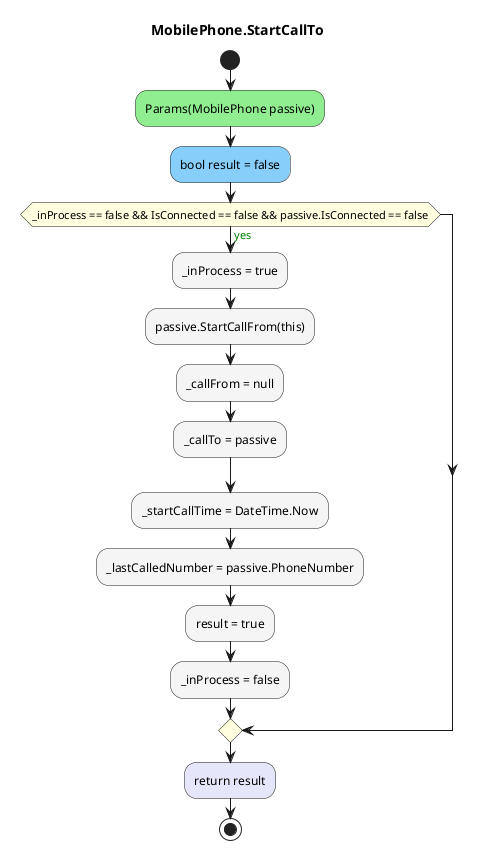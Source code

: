 @startuml MobilePhone.StartCallTo
title MobilePhone.StartCallTo
start
#LightGreen:Params(MobilePhone passive);
#LightSkyBlue:bool result = false;
#LightYellow:if (_inProcess == false && IsConnected == false && passive.IsConnected == false) then (<color:green>yes)
        #WhiteSmoke:_inProcess = true;
        #WhiteSmoke:passive.StartCallFrom(this);
        #WhiteSmoke:_callFrom = null;
        #WhiteSmoke:_callTo = passive;
        #WhiteSmoke:_startCallTime = DateTime.Now;
        #WhiteSmoke:_lastCalledNumber = passive.PhoneNumber;
        #WhiteSmoke:result = true;
        #WhiteSmoke:_inProcess = false;
endif
#Lavender:return result;
stop
@enduml
